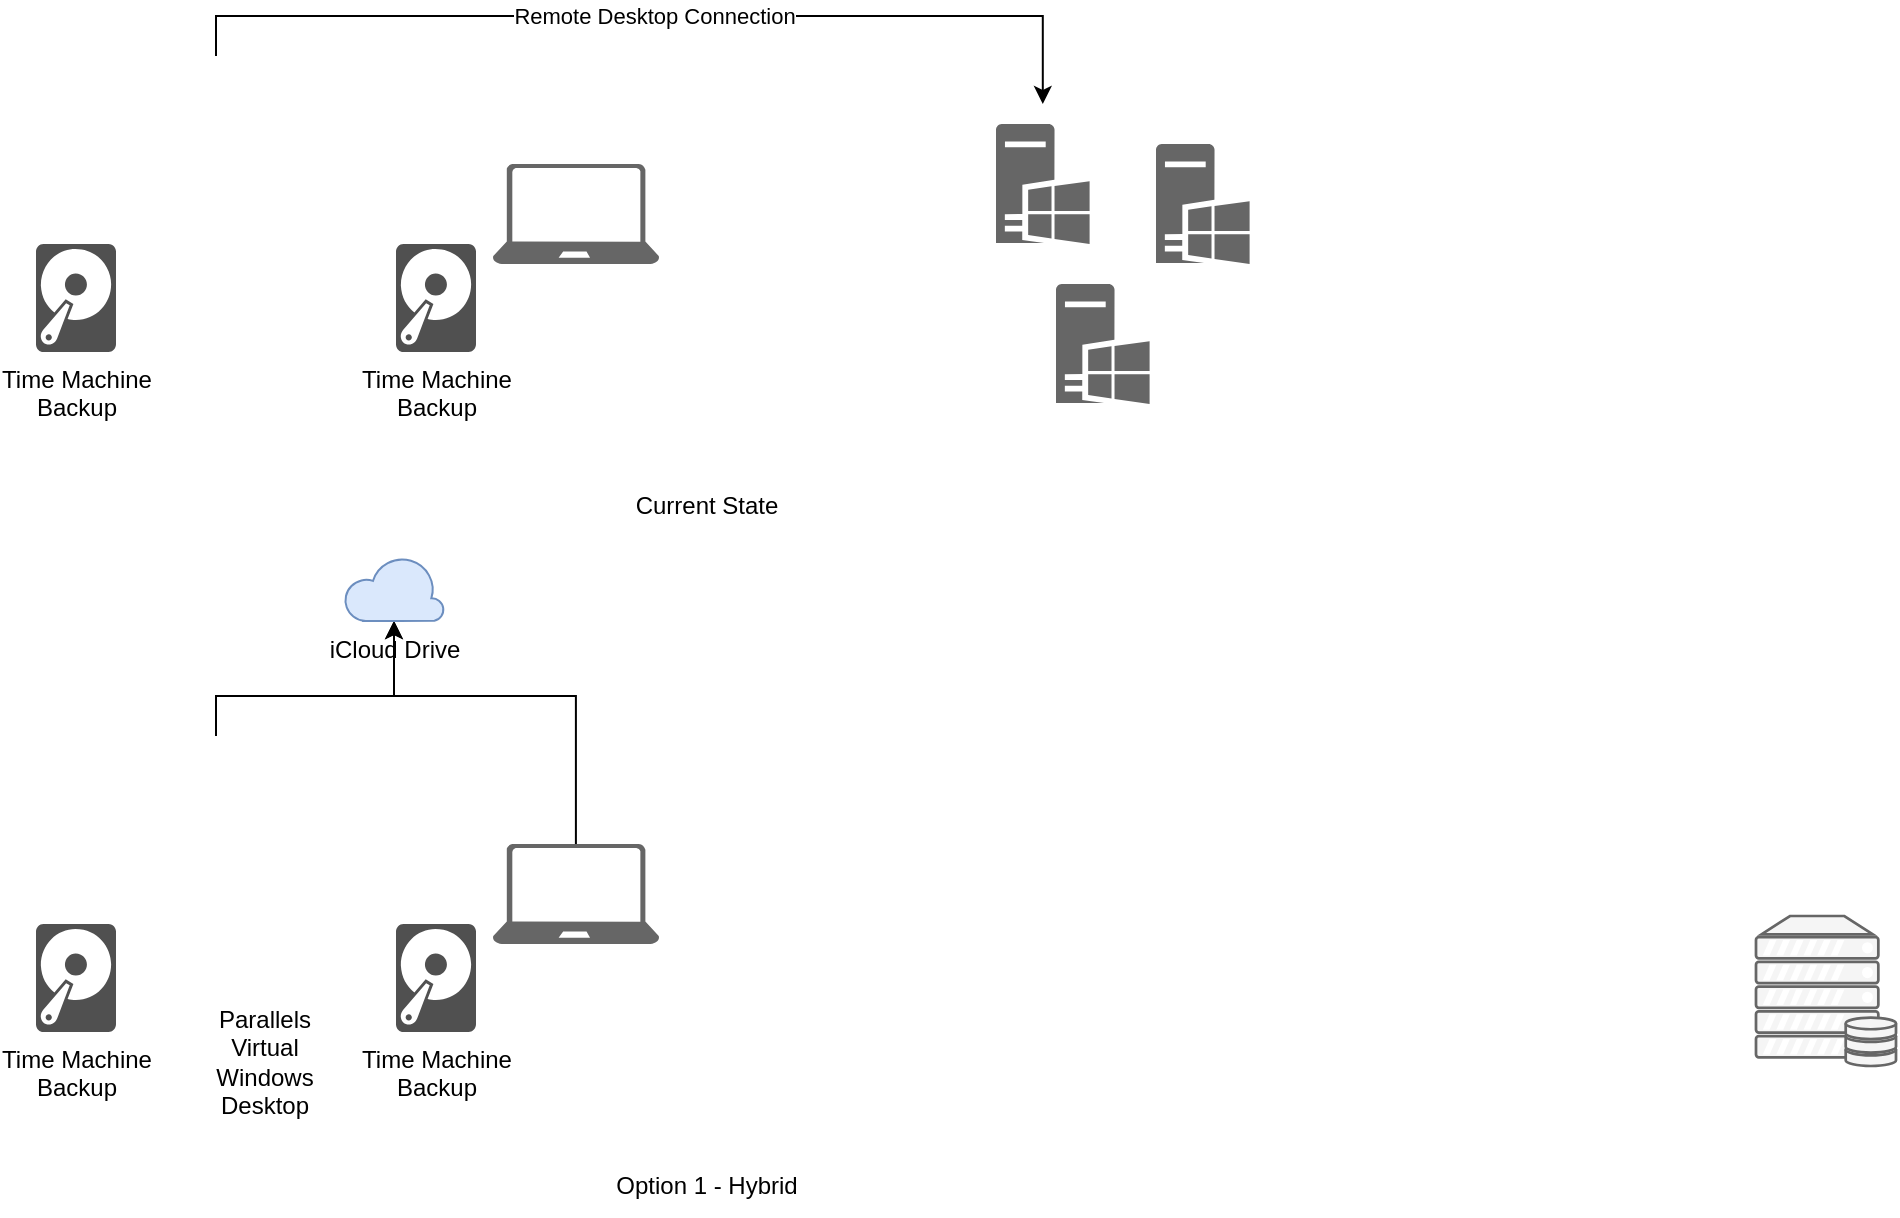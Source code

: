 <mxfile version="20.5.3" type="github"><diagram id="e1AE9HlO6_rcqyXDqXG_" name="Page-1"><mxGraphModel dx="1299" dy="782" grid="1" gridSize="10" guides="1" tooltips="1" connect="1" arrows="1" fold="1" page="1" pageScale="1" pageWidth="850" pageHeight="1100" math="0" shadow="0"><root><mxCell id="0"/><mxCell id="1" parent="0"/><mxCell id="_9c_kytyYwvOYjiNlKCk-4" value="" style="sketch=0;aspect=fixed;pointerEvents=1;shadow=0;dashed=0;html=1;strokeColor=none;labelPosition=center;verticalLabelPosition=bottom;verticalAlign=top;align=center;fillColor=#666666;shape=mxgraph.azure.laptop;fontColor=#333333;" vertex="1" parent="1"><mxGeometry x="258.34" y="84" width="83.33" height="50" as="geometry"/></mxCell><mxCell id="_9c_kytyYwvOYjiNlKCk-19" value="Remote Desktop Connection" style="edgeStyle=orthogonalEdgeStyle;rounded=0;orthogonalLoop=1;jettySize=auto;html=1;entryX=0.5;entryY=0;entryDx=0;entryDy=0;entryPerimeter=0;" edge="1" parent="1" source="_9c_kytyYwvOYjiNlKCk-6" target="_9c_kytyYwvOYjiNlKCk-8"><mxGeometry relative="1" as="geometry"><Array as="points"><mxPoint x="120" y="10"/><mxPoint x="533" y="10"/></Array></mxGeometry></mxCell><mxCell id="_9c_kytyYwvOYjiNlKCk-6" value="" style="shape=image;html=1;verticalAlign=top;verticalLabelPosition=bottom;labelBackgroundColor=#ffffff;imageAspect=0;aspect=fixed;image=https://cdn1.iconfinder.com/data/icons/assorted-gadgets-and-items-1/144/imac-128.png" vertex="1" parent="1"><mxGeometry x="56" y="30" width="128" height="128" as="geometry"/></mxCell><mxCell id="_9c_kytyYwvOYjiNlKCk-8" value="" style="sketch=0;aspect=fixed;pointerEvents=1;shadow=0;dashed=0;html=1;strokeColor=none;labelPosition=center;verticalLabelPosition=bottom;verticalAlign=top;align=center;fillColor=#666666;shape=mxgraph.mscae.enterprise.windows_server;perimeterSpacing=10;" vertex="1" parent="1"><mxGeometry x="510" y="64" width="46.8" height="60" as="geometry"/></mxCell><mxCell id="_9c_kytyYwvOYjiNlKCk-9" value="Time Machine &lt;br&gt;Backup" style="sketch=0;pointerEvents=1;shadow=0;dashed=0;html=1;strokeColor=none;fillColor=#505050;labelPosition=center;verticalLabelPosition=bottom;verticalAlign=top;outlineConnect=0;align=center;shape=mxgraph.office.devices.hard_disk;" vertex="1" parent="1"><mxGeometry x="30" y="124" width="40" height="54" as="geometry"/></mxCell><mxCell id="_9c_kytyYwvOYjiNlKCk-10" value="" style="fontColor=#333333;verticalAlign=top;verticalLabelPosition=bottom;labelPosition=center;align=center;html=1;outlineConnect=0;fillColor=#f5f5f5;strokeColor=#666666;gradientDirection=north;strokeWidth=2;shape=mxgraph.networks.server_storage;" vertex="1" parent="1"><mxGeometry x="890" y="460" width="70" height="75" as="geometry"/></mxCell><mxCell id="_9c_kytyYwvOYjiNlKCk-12" value="Time Machine &lt;br&gt;Backup" style="sketch=0;pointerEvents=1;shadow=0;dashed=0;html=1;strokeColor=none;fillColor=#505050;labelPosition=center;verticalLabelPosition=bottom;verticalAlign=top;outlineConnect=0;align=center;shape=mxgraph.office.devices.hard_disk;" vertex="1" parent="1"><mxGeometry x="210" y="124" width="40" height="54" as="geometry"/></mxCell><mxCell id="_9c_kytyYwvOYjiNlKCk-15" value="" style="sketch=0;aspect=fixed;pointerEvents=1;shadow=0;dashed=0;html=1;strokeColor=none;labelPosition=center;verticalLabelPosition=bottom;verticalAlign=top;align=center;fillColor=#666666;shape=mxgraph.mscae.enterprise.windows_server;perimeterSpacing=10;" vertex="1" parent="1"><mxGeometry x="540" y="144" width="46.8" height="60" as="geometry"/></mxCell><mxCell id="_9c_kytyYwvOYjiNlKCk-16" value="" style="sketch=0;aspect=fixed;pointerEvents=1;shadow=0;dashed=0;html=1;strokeColor=none;labelPosition=center;verticalLabelPosition=bottom;verticalAlign=top;align=center;fillColor=#666666;shape=mxgraph.mscae.enterprise.windows_server;perimeterSpacing=10;" vertex="1" parent="1"><mxGeometry x="590" y="74" width="46.8" height="60" as="geometry"/></mxCell><mxCell id="_9c_kytyYwvOYjiNlKCk-23" value="Current State" style="text;html=1;align=center;verticalAlign=middle;resizable=0;points=[];autosize=1;strokeColor=none;fillColor=none;" vertex="1" parent="1"><mxGeometry x="320" y="240" width="90" height="30" as="geometry"/></mxCell><mxCell id="_9c_kytyYwvOYjiNlKCk-44" style="edgeStyle=orthogonalEdgeStyle;rounded=0;orthogonalLoop=1;jettySize=auto;html=1;" edge="1" parent="1" source="_9c_kytyYwvOYjiNlKCk-24" target="_9c_kytyYwvOYjiNlKCk-42"><mxGeometry relative="1" as="geometry"><Array as="points"><mxPoint x="300" y="350"/><mxPoint x="209" y="350"/></Array></mxGeometry></mxCell><mxCell id="_9c_kytyYwvOYjiNlKCk-24" value="" style="sketch=0;aspect=fixed;pointerEvents=1;shadow=0;dashed=0;html=1;strokeColor=none;labelPosition=center;verticalLabelPosition=bottom;verticalAlign=top;align=center;fillColor=#666666;shape=mxgraph.azure.laptop;fontColor=#333333;" vertex="1" parent="1"><mxGeometry x="258.34" y="424" width="83.33" height="50" as="geometry"/></mxCell><mxCell id="_9c_kytyYwvOYjiNlKCk-43" style="edgeStyle=orthogonalEdgeStyle;rounded=0;orthogonalLoop=1;jettySize=auto;html=1;" edge="1" parent="1" source="_9c_kytyYwvOYjiNlKCk-26" target="_9c_kytyYwvOYjiNlKCk-42"><mxGeometry relative="1" as="geometry"><Array as="points"><mxPoint x="120" y="350"/><mxPoint x="209" y="350"/></Array></mxGeometry></mxCell><mxCell id="_9c_kytyYwvOYjiNlKCk-26" value="" style="shape=image;html=1;verticalAlign=top;verticalLabelPosition=bottom;labelBackgroundColor=#ffffff;imageAspect=0;aspect=fixed;image=https://cdn1.iconfinder.com/data/icons/assorted-gadgets-and-items-1/144/imac-128.png" vertex="1" parent="1"><mxGeometry x="56" y="370" width="128" height="128" as="geometry"/></mxCell><mxCell id="_9c_kytyYwvOYjiNlKCk-28" value="Time Machine &lt;br&gt;Backup" style="sketch=0;pointerEvents=1;shadow=0;dashed=0;html=1;strokeColor=none;fillColor=#505050;labelPosition=center;verticalLabelPosition=bottom;verticalAlign=top;outlineConnect=0;align=center;shape=mxgraph.office.devices.hard_disk;" vertex="1" parent="1"><mxGeometry x="30" y="464" width="40" height="54" as="geometry"/></mxCell><mxCell id="_9c_kytyYwvOYjiNlKCk-29" value="Time Machine &lt;br&gt;Backup" style="sketch=0;pointerEvents=1;shadow=0;dashed=0;html=1;strokeColor=none;fillColor=#505050;labelPosition=center;verticalLabelPosition=bottom;verticalAlign=top;outlineConnect=0;align=center;shape=mxgraph.office.devices.hard_disk;" vertex="1" parent="1"><mxGeometry x="210" y="464" width="40" height="54" as="geometry"/></mxCell><mxCell id="_9c_kytyYwvOYjiNlKCk-32" value="Option 1 - Hybrid" style="text;html=1;align=center;verticalAlign=middle;resizable=0;points=[];autosize=1;strokeColor=none;fillColor=none;" vertex="1" parent="1"><mxGeometry x="310" y="580" width="110" height="30" as="geometry"/></mxCell><mxCell id="_9c_kytyYwvOYjiNlKCk-33" value="Parallels&lt;br&gt;Virtual&lt;br&gt;Windows&lt;br&gt;Desktop" style="shape=image;html=1;verticalAlign=top;verticalLabelPosition=bottom;labelBackgroundColor=#ffffff;imageAspect=0;aspect=fixed;image=https://cdn2.iconfinder.com/data/icons/pack3-baco-flurry-icons-style/128/Parallels2.png;fillColor=#666666;" vertex="1" parent="1"><mxGeometry x="120" y="450" width="48" height="48" as="geometry"/></mxCell><mxCell id="_9c_kytyYwvOYjiNlKCk-42" value="iCloud Drive" style="verticalLabelPosition=bottom;html=1;verticalAlign=top;align=center;strokeColor=#6c8ebf;fillColor=#dae8fc;shape=mxgraph.azure.cloud;" vertex="1" parent="1"><mxGeometry x="184" y="280" width="50" height="32.5" as="geometry"/></mxCell></root></mxGraphModel></diagram></mxfile>